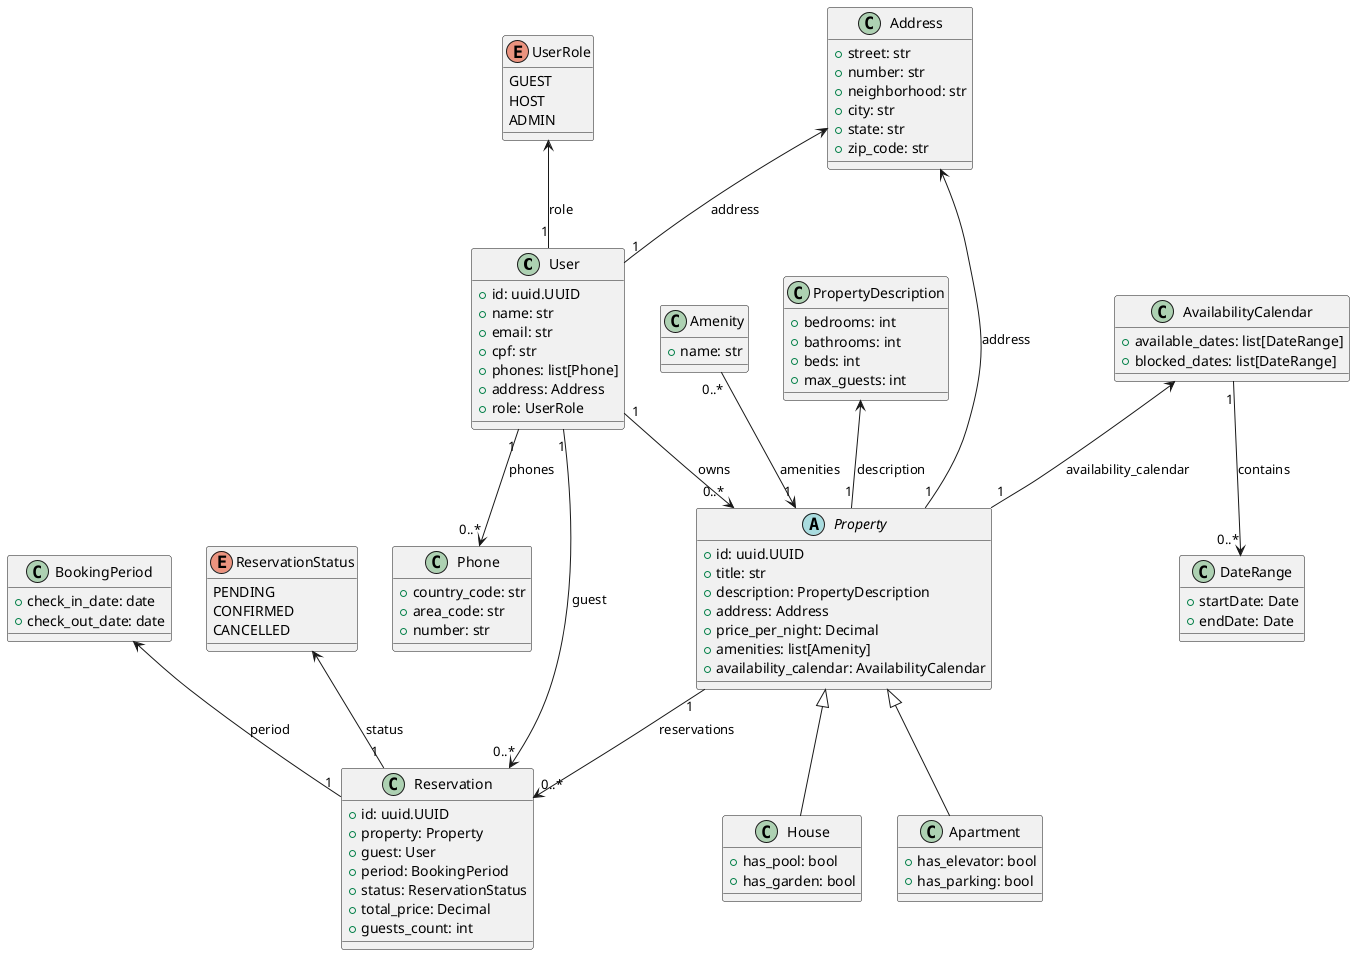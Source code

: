 @startuml
class User {
  + id: uuid.UUID
  + name: str
  + email: str
  + cpf: str
  + phones: list[Phone]
  + address: Address
  + role: UserRole
}

enum UserRole {
  GUEST
  HOST
  ADMIN
}

abstract class Property {
  + id: uuid.UUID
  + title: str
  + description: PropertyDescription
  + address: Address
  + price_per_night: Decimal
  + amenities: list[Amenity]
  + availability_calendar: AvailabilityCalendar
}

class House extends Property {
  + has_pool: bool
  + has_garden: bool
}

class Apartment extends Property {
  + has_elevator: bool
  + has_parking: bool
}

class Reservation {
  + id: uuid.UUID
  + property: Property
  + guest: User
  + period: BookingPeriod
  + status: ReservationStatus
  + total_price: Decimal
  + guests_count: int
}

class PropertyDescription {
  + bedrooms: int
  + bathrooms: int
  + beds: int
  + max_guests: int
}

class Address {
  + street: str
  + number: str
  + neighborhood: str
  + city: str
  + state: str
  + zip_code: str
}

class Phone {
  + country_code: str
  + area_code: str
  + number: str
}

class Amenity {
  + name: str
}

class DateRange {
  + startDate: Date
  + endDate: Date
}

class AvailabilityCalendar {
  + available_dates: list[DateRange]
  + blocked_dates: list[DateRange]
}

class BookingPeriod {
  + check_in_date: date
  + check_out_date: date
}

enum ReservationStatus {
  PENDING
  CONFIRMED
  CANCELLED
}

' Relationships
User "1" --> "0..*" Reservation : guest
User "1" --> "0..*" Property : owns
User "1" --> "0..*" Phone : phones
Property "1" --> "0..*" Reservation : reservations
UserRole <-- "1" User : role
PropertyDescription <-- "1" Property : description
Address <-- "1" User : address
Address <-- "1" Property : address
Amenity "0..*" --> "1" Property : amenities
AvailabilityCalendar <-- "1" Property : availability_calendar
AvailabilityCalendar "1" --> "0..*" DateRange : contains
BookingPeriod <-- "1" Reservation : period
ReservationStatus <-- "1" Reservation : status
@enduml